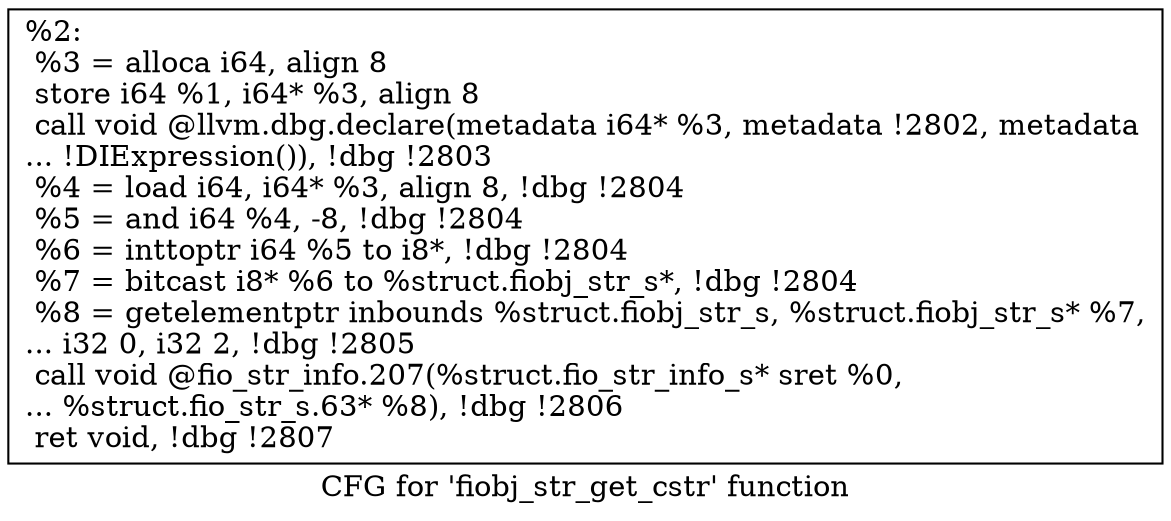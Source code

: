 digraph "CFG for 'fiobj_str_get_cstr' function" {
	label="CFG for 'fiobj_str_get_cstr' function";

	Node0x5568516bb110 [shape=record,label="{%2:\l  %3 = alloca i64, align 8\l  store i64 %1, i64* %3, align 8\l  call void @llvm.dbg.declare(metadata i64* %3, metadata !2802, metadata\l... !DIExpression()), !dbg !2803\l  %4 = load i64, i64* %3, align 8, !dbg !2804\l  %5 = and i64 %4, -8, !dbg !2804\l  %6 = inttoptr i64 %5 to i8*, !dbg !2804\l  %7 = bitcast i8* %6 to %struct.fiobj_str_s*, !dbg !2804\l  %8 = getelementptr inbounds %struct.fiobj_str_s, %struct.fiobj_str_s* %7,\l... i32 0, i32 2, !dbg !2805\l  call void @fio_str_info.207(%struct.fio_str_info_s* sret %0,\l... %struct.fio_str_s.63* %8), !dbg !2806\l  ret void, !dbg !2807\l}"];
}
